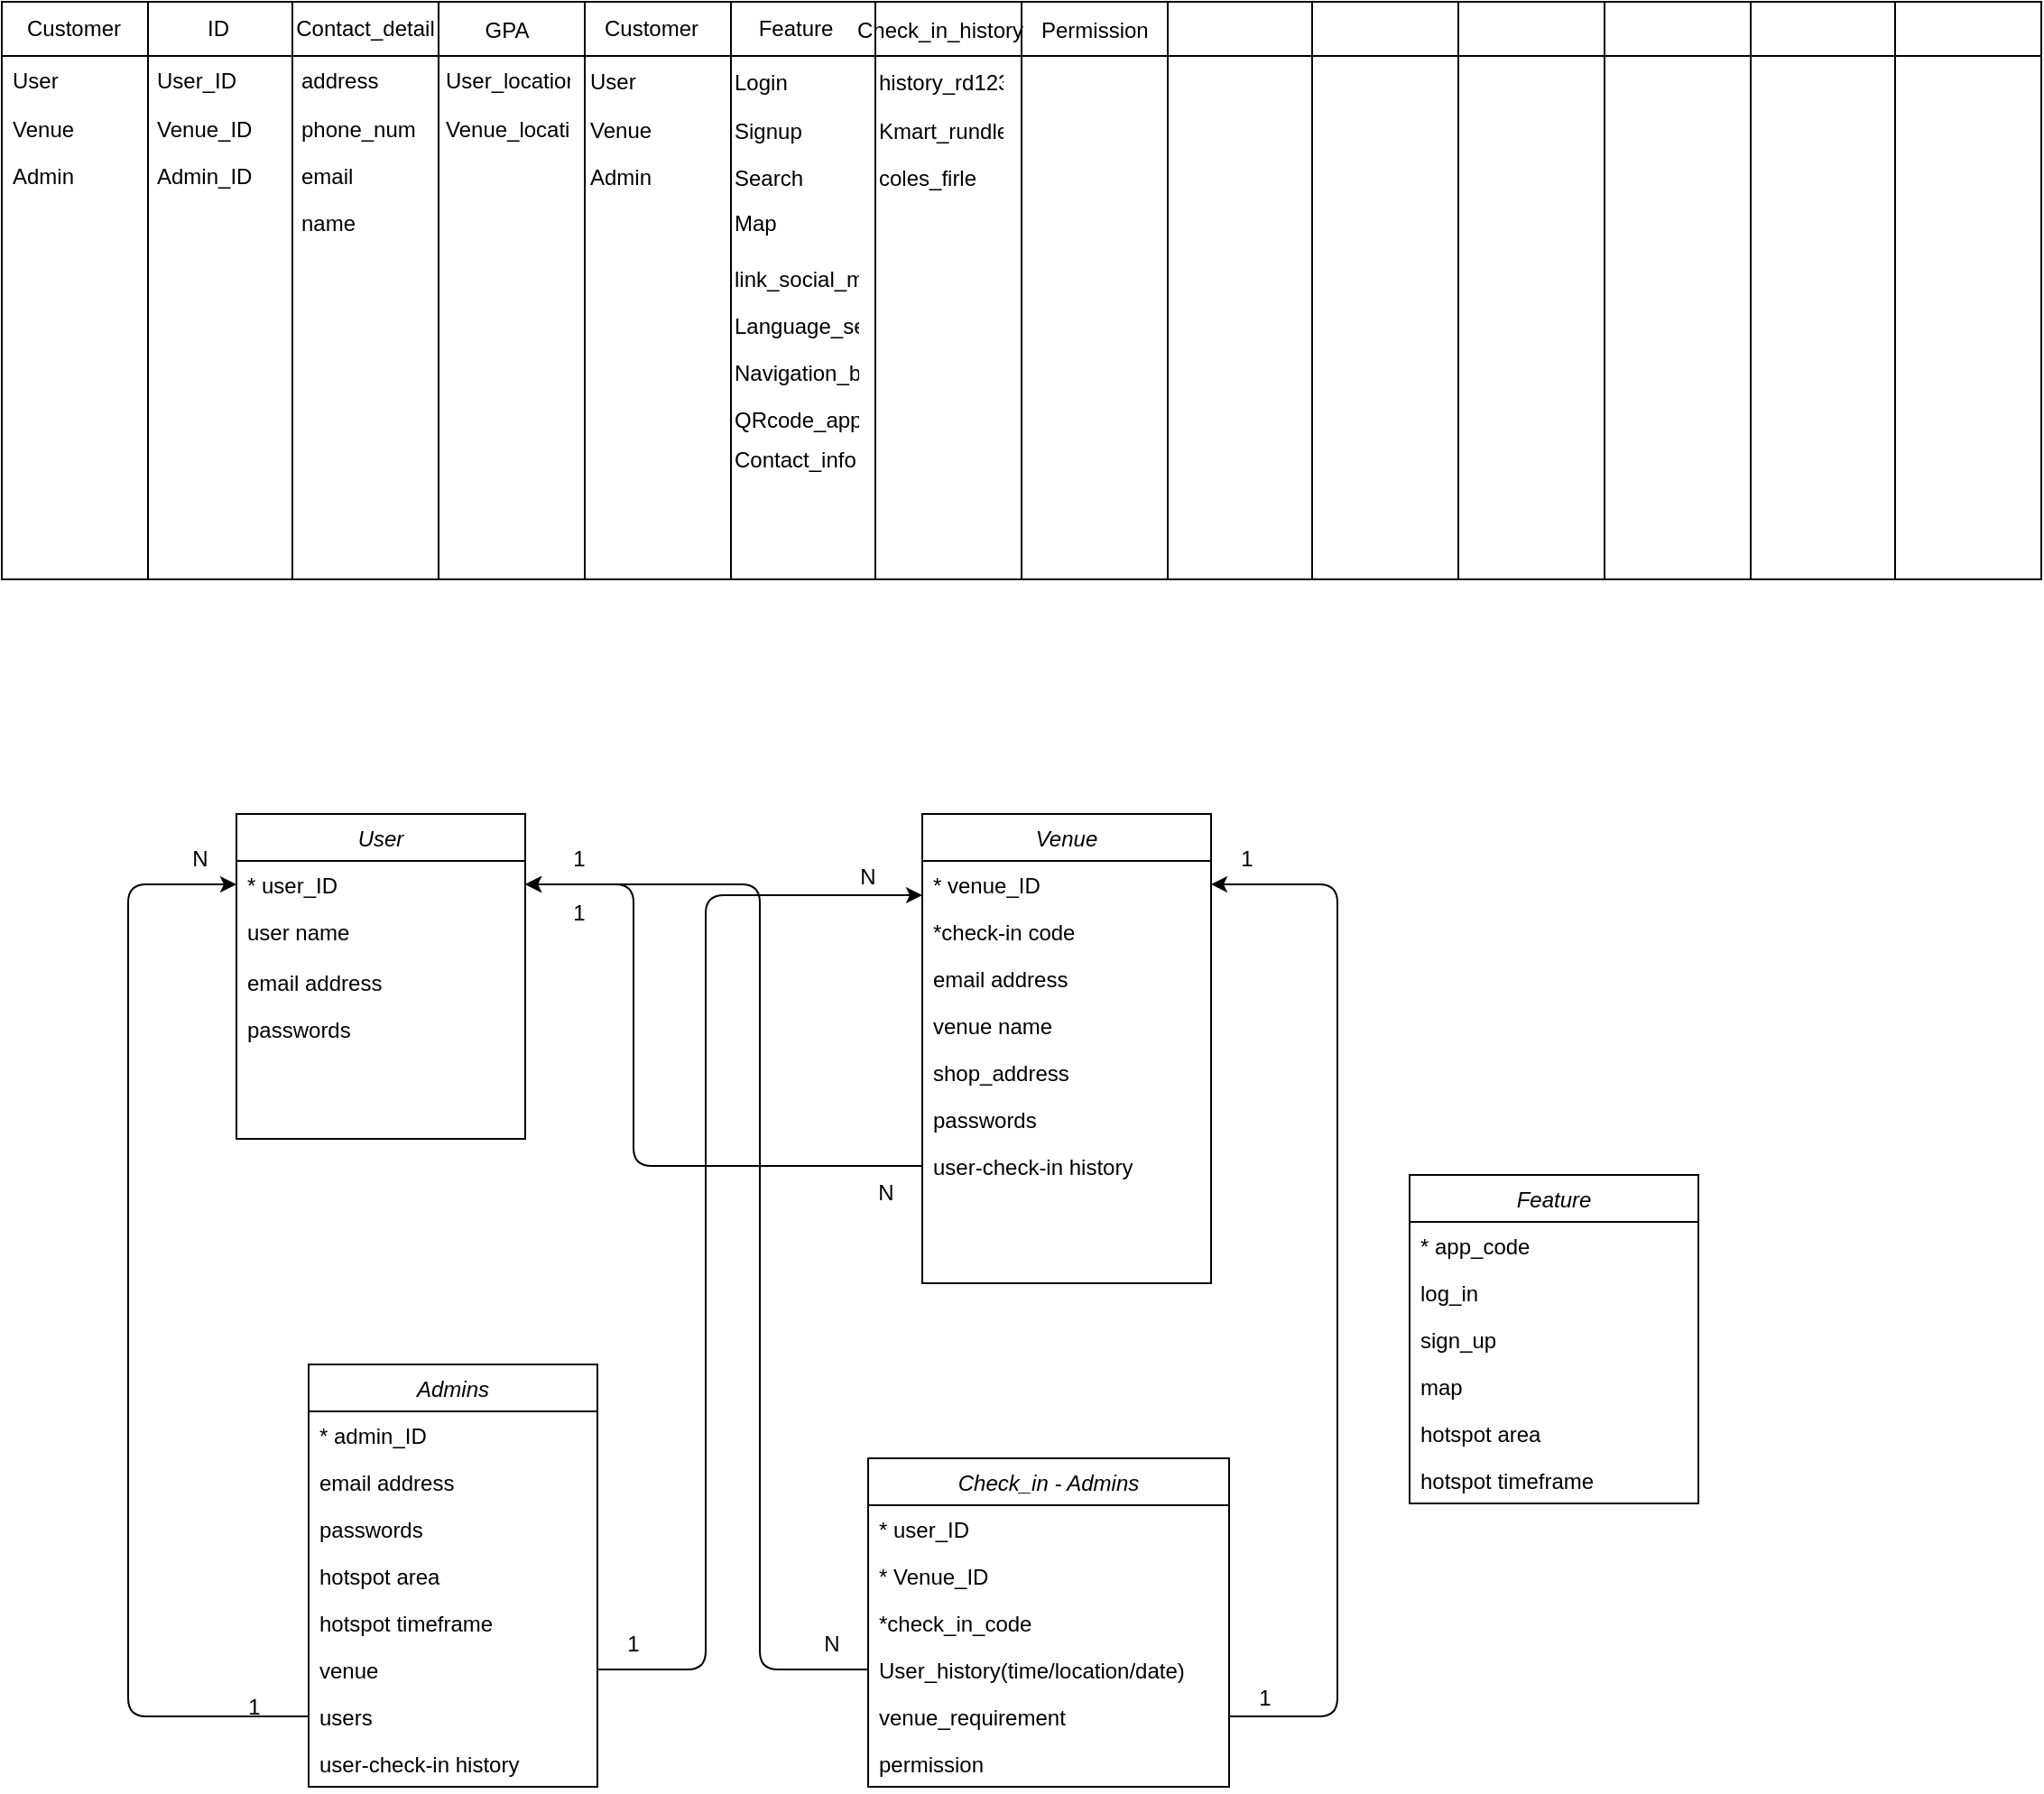 <mxfile version="14.6.0" type="github">
  <diagram id="C5RBs43oDa-KdzZeNtuy" name="Page-1">
    <mxGraphModel dx="1242" dy="1795" grid="1" gridSize="10" guides="1" tooltips="1" connect="1" arrows="1" fold="1" page="1" pageScale="1" pageWidth="827" pageHeight="1169" math="0" shadow="0">
      <root>
        <mxCell id="WIyWlLk6GJQsqaUBKTNV-0" />
        <mxCell id="WIyWlLk6GJQsqaUBKTNV-1" parent="WIyWlLk6GJQsqaUBKTNV-0" />
        <mxCell id="zkfFHV4jXpPFQw0GAbJ--0" value="User" style="swimlane;fontStyle=2;align=center;verticalAlign=top;childLayout=stackLayout;horizontal=1;startSize=26;horizontalStack=0;resizeParent=1;resizeLast=0;collapsible=1;marginBottom=0;rounded=0;shadow=0;strokeWidth=1;" parent="WIyWlLk6GJQsqaUBKTNV-1" vertex="1">
          <mxGeometry x="150" y="330" width="160" height="180" as="geometry">
            <mxRectangle x="230" y="140" width="160" height="26" as="alternateBounds" />
          </mxGeometry>
        </mxCell>
        <mxCell id="zkfFHV4jXpPFQw0GAbJ--1" value="* user_ID" style="text;align=left;verticalAlign=top;spacingLeft=4;spacingRight=4;overflow=hidden;rotatable=0;points=[[0,0.5],[1,0.5]];portConstraint=eastwest;" parent="zkfFHV4jXpPFQw0GAbJ--0" vertex="1">
          <mxGeometry y="26" width="160" height="26" as="geometry" />
        </mxCell>
        <mxCell id="zkfFHV4jXpPFQw0GAbJ--2" value="user name" style="text;align=left;verticalAlign=top;spacingLeft=4;spacingRight=4;overflow=hidden;rotatable=0;points=[[0,0.5],[1,0.5]];portConstraint=eastwest;rounded=0;shadow=0;html=0;" parent="zkfFHV4jXpPFQw0GAbJ--0" vertex="1">
          <mxGeometry y="52" width="160" height="28" as="geometry" />
        </mxCell>
        <mxCell id="zkfFHV4jXpPFQw0GAbJ--3" value="email address" style="text;align=left;verticalAlign=top;spacingLeft=4;spacingRight=4;overflow=hidden;rotatable=0;points=[[0,0.5],[1,0.5]];portConstraint=eastwest;rounded=0;shadow=0;html=0;" parent="zkfFHV4jXpPFQw0GAbJ--0" vertex="1">
          <mxGeometry y="80" width="160" height="26" as="geometry" />
        </mxCell>
        <mxCell id="_Yc2YSAm_R70ft2o-H0N-0" value="passwords" style="text;align=left;verticalAlign=top;spacingLeft=4;spacingRight=4;overflow=hidden;rotatable=0;points=[[0,0.5],[1,0.5]];portConstraint=eastwest;rounded=0;shadow=0;html=0;" parent="zkfFHV4jXpPFQw0GAbJ--0" vertex="1">
          <mxGeometry y="106" width="160" height="26" as="geometry" />
        </mxCell>
        <mxCell id="_Yc2YSAm_R70ft2o-H0N-7" value="Venue" style="swimlane;fontStyle=2;align=center;verticalAlign=top;childLayout=stackLayout;horizontal=1;startSize=26;horizontalStack=0;resizeParent=1;resizeLast=0;collapsible=1;marginBottom=0;rounded=0;shadow=0;strokeWidth=1;" parent="WIyWlLk6GJQsqaUBKTNV-1" vertex="1">
          <mxGeometry x="530" y="330" width="160" height="260" as="geometry">
            <mxRectangle x="230" y="140" width="160" height="26" as="alternateBounds" />
          </mxGeometry>
        </mxCell>
        <mxCell id="_Yc2YSAm_R70ft2o-H0N-8" value="* venue_ID" style="text;align=left;verticalAlign=top;spacingLeft=4;spacingRight=4;overflow=hidden;rotatable=0;points=[[0,0.5],[1,0.5]];portConstraint=eastwest;" parent="_Yc2YSAm_R70ft2o-H0N-7" vertex="1">
          <mxGeometry y="26" width="160" height="26" as="geometry" />
        </mxCell>
        <mxCell id="_Yc2YSAm_R70ft2o-H0N-12" value="*check-in code" style="text;align=left;verticalAlign=top;spacingLeft=4;spacingRight=4;overflow=hidden;rotatable=0;points=[[0,0.5],[1,0.5]];portConstraint=eastwest;rounded=0;shadow=0;html=0;" parent="_Yc2YSAm_R70ft2o-H0N-7" vertex="1">
          <mxGeometry y="52" width="160" height="26" as="geometry" />
        </mxCell>
        <mxCell id="_Yc2YSAm_R70ft2o-H0N-10" value="email address" style="text;align=left;verticalAlign=top;spacingLeft=4;spacingRight=4;overflow=hidden;rotatable=0;points=[[0,0.5],[1,0.5]];portConstraint=eastwest;rounded=0;shadow=0;html=0;" parent="_Yc2YSAm_R70ft2o-H0N-7" vertex="1">
          <mxGeometry y="78" width="160" height="26" as="geometry" />
        </mxCell>
        <mxCell id="_Yc2YSAm_R70ft2o-H0N-9" value="venue name" style="text;align=left;verticalAlign=top;spacingLeft=4;spacingRight=4;overflow=hidden;rotatable=0;points=[[0,0.5],[1,0.5]];portConstraint=eastwest;rounded=0;shadow=0;html=0;" parent="_Yc2YSAm_R70ft2o-H0N-7" vertex="1">
          <mxGeometry y="104" width="160" height="26" as="geometry" />
        </mxCell>
        <mxCell id="_Yc2YSAm_R70ft2o-H0N-15" value="shop_address" style="text;align=left;verticalAlign=top;spacingLeft=4;spacingRight=4;overflow=hidden;rotatable=0;points=[[0,0.5],[1,0.5]];portConstraint=eastwest;rounded=0;shadow=0;html=0;" parent="_Yc2YSAm_R70ft2o-H0N-7" vertex="1">
          <mxGeometry y="130" width="160" height="26" as="geometry" />
        </mxCell>
        <mxCell id="_Yc2YSAm_R70ft2o-H0N-11" value="passwords" style="text;align=left;verticalAlign=top;spacingLeft=4;spacingRight=4;overflow=hidden;rotatable=0;points=[[0,0.5],[1,0.5]];portConstraint=eastwest;rounded=0;shadow=0;html=0;" parent="_Yc2YSAm_R70ft2o-H0N-7" vertex="1">
          <mxGeometry y="156" width="160" height="26" as="geometry" />
        </mxCell>
        <mxCell id="_Yc2YSAm_R70ft2o-H0N-17" value="user-check-in history" style="text;align=left;verticalAlign=top;spacingLeft=4;spacingRight=4;overflow=hidden;rotatable=0;points=[[0,0.5],[1,0.5]];portConstraint=eastwest;rounded=0;shadow=0;html=0;" parent="_Yc2YSAm_R70ft2o-H0N-7" vertex="1">
          <mxGeometry y="182" width="160" height="26" as="geometry" />
        </mxCell>
        <mxCell id="_Yc2YSAm_R70ft2o-H0N-18" value="Feature" style="swimlane;fontStyle=2;align=center;verticalAlign=top;childLayout=stackLayout;horizontal=1;startSize=26;horizontalStack=0;resizeParent=1;resizeLast=0;collapsible=1;marginBottom=0;rounded=0;shadow=0;strokeWidth=1;" parent="WIyWlLk6GJQsqaUBKTNV-1" vertex="1">
          <mxGeometry x="800" y="530" width="160" height="182" as="geometry">
            <mxRectangle x="230" y="140" width="160" height="26" as="alternateBounds" />
          </mxGeometry>
        </mxCell>
        <mxCell id="_Yc2YSAm_R70ft2o-H0N-19" value="* app_code" style="text;align=left;verticalAlign=top;spacingLeft=4;spacingRight=4;overflow=hidden;rotatable=0;points=[[0,0.5],[1,0.5]];portConstraint=eastwest;" parent="_Yc2YSAm_R70ft2o-H0N-18" vertex="1">
          <mxGeometry y="26" width="160" height="26" as="geometry" />
        </mxCell>
        <mxCell id="_Yc2YSAm_R70ft2o-H0N-29" value="log_in" style="text;align=left;verticalAlign=top;spacingLeft=4;spacingRight=4;overflow=hidden;rotatable=0;points=[[0,0.5],[1,0.5]];portConstraint=eastwest;rounded=0;shadow=0;html=0;" parent="_Yc2YSAm_R70ft2o-H0N-18" vertex="1">
          <mxGeometry y="52" width="160" height="26" as="geometry" />
        </mxCell>
        <mxCell id="_Yc2YSAm_R70ft2o-H0N-22" value="sign_up" style="text;align=left;verticalAlign=top;spacingLeft=4;spacingRight=4;overflow=hidden;rotatable=0;points=[[0,0.5],[1,0.5]];portConstraint=eastwest;rounded=0;shadow=0;html=0;" parent="_Yc2YSAm_R70ft2o-H0N-18" vertex="1">
          <mxGeometry y="78" width="160" height="26" as="geometry" />
        </mxCell>
        <mxCell id="_Yc2YSAm_R70ft2o-H0N-24" value="map" style="text;align=left;verticalAlign=top;spacingLeft=4;spacingRight=4;overflow=hidden;rotatable=0;points=[[0,0.5],[1,0.5]];portConstraint=eastwest;rounded=0;shadow=0;html=0;" parent="_Yc2YSAm_R70ft2o-H0N-18" vertex="1">
          <mxGeometry y="104" width="160" height="26" as="geometry" />
        </mxCell>
        <mxCell id="Tn1eHENGpZ-2e6yi4WYP-84" value="hotspot area" style="text;align=left;verticalAlign=top;spacingLeft=4;spacingRight=4;overflow=hidden;rotatable=0;points=[[0,0.5],[1,0.5]];portConstraint=eastwest;rounded=0;shadow=0;html=0;" vertex="1" parent="_Yc2YSAm_R70ft2o-H0N-18">
          <mxGeometry y="130" width="160" height="26" as="geometry" />
        </mxCell>
        <mxCell id="Tn1eHENGpZ-2e6yi4WYP-85" value="hotspot timeframe" style="text;align=left;verticalAlign=top;spacingLeft=4;spacingRight=4;overflow=hidden;rotatable=0;points=[[0,0.5],[1,0.5]];portConstraint=eastwest;rounded=0;shadow=0;html=0;" vertex="1" parent="_Yc2YSAm_R70ft2o-H0N-18">
          <mxGeometry y="156" width="160" height="26" as="geometry" />
        </mxCell>
        <mxCell id="_Yc2YSAm_R70ft2o-H0N-30" value="Admins" style="swimlane;fontStyle=2;align=center;verticalAlign=top;childLayout=stackLayout;horizontal=1;startSize=26;horizontalStack=0;resizeParent=1;resizeLast=0;collapsible=1;marginBottom=0;rounded=0;shadow=0;strokeWidth=1;" parent="WIyWlLk6GJQsqaUBKTNV-1" vertex="1">
          <mxGeometry x="190" y="635" width="160" height="234" as="geometry">
            <mxRectangle x="230" y="140" width="160" height="26" as="alternateBounds" />
          </mxGeometry>
        </mxCell>
        <mxCell id="_Yc2YSAm_R70ft2o-H0N-31" value="* admin_ID" style="text;align=left;verticalAlign=top;spacingLeft=4;spacingRight=4;overflow=hidden;rotatable=0;points=[[0,0.5],[1,0.5]];portConstraint=eastwest;" parent="_Yc2YSAm_R70ft2o-H0N-30" vertex="1">
          <mxGeometry y="26" width="160" height="26" as="geometry" />
        </mxCell>
        <mxCell id="_Yc2YSAm_R70ft2o-H0N-32" value="email address" style="text;align=left;verticalAlign=top;spacingLeft=4;spacingRight=4;overflow=hidden;rotatable=0;points=[[0,0.5],[1,0.5]];portConstraint=eastwest;rounded=0;shadow=0;html=0;" parent="_Yc2YSAm_R70ft2o-H0N-30" vertex="1">
          <mxGeometry y="52" width="160" height="26" as="geometry" />
        </mxCell>
        <mxCell id="_Yc2YSAm_R70ft2o-H0N-33" value="passwords" style="text;align=left;verticalAlign=top;spacingLeft=4;spacingRight=4;overflow=hidden;rotatable=0;points=[[0,0.5],[1,0.5]];portConstraint=eastwest;rounded=0;shadow=0;html=0;" parent="_Yc2YSAm_R70ft2o-H0N-30" vertex="1">
          <mxGeometry y="78" width="160" height="26" as="geometry" />
        </mxCell>
        <mxCell id="_Yc2YSAm_R70ft2o-H0N-34" value="hotspot area" style="text;align=left;verticalAlign=top;spacingLeft=4;spacingRight=4;overflow=hidden;rotatable=0;points=[[0,0.5],[1,0.5]];portConstraint=eastwest;rounded=0;shadow=0;html=0;" parent="_Yc2YSAm_R70ft2o-H0N-30" vertex="1">
          <mxGeometry y="104" width="160" height="26" as="geometry" />
        </mxCell>
        <mxCell id="_Yc2YSAm_R70ft2o-H0N-35" value="hotspot timeframe" style="text;align=left;verticalAlign=top;spacingLeft=4;spacingRight=4;overflow=hidden;rotatable=0;points=[[0,0.5],[1,0.5]];portConstraint=eastwest;rounded=0;shadow=0;html=0;" parent="_Yc2YSAm_R70ft2o-H0N-30" vertex="1">
          <mxGeometry y="130" width="160" height="26" as="geometry" />
        </mxCell>
        <mxCell id="_Yc2YSAm_R70ft2o-H0N-36" value="venue" style="text;align=left;verticalAlign=top;spacingLeft=4;spacingRight=4;overflow=hidden;rotatable=0;points=[[0,0.5],[1,0.5]];portConstraint=eastwest;rounded=0;shadow=0;html=0;" parent="_Yc2YSAm_R70ft2o-H0N-30" vertex="1">
          <mxGeometry y="156" width="160" height="26" as="geometry" />
        </mxCell>
        <mxCell id="_Yc2YSAm_R70ft2o-H0N-37" value="users" style="text;align=left;verticalAlign=top;spacingLeft=4;spacingRight=4;overflow=hidden;rotatable=0;points=[[0,0.5],[1,0.5]];portConstraint=eastwest;rounded=0;shadow=0;html=0;" parent="_Yc2YSAm_R70ft2o-H0N-30" vertex="1">
          <mxGeometry y="182" width="160" height="26" as="geometry" />
        </mxCell>
        <mxCell id="_Yc2YSAm_R70ft2o-H0N-38" value="user-check-in history" style="text;align=left;verticalAlign=top;spacingLeft=4;spacingRight=4;overflow=hidden;rotatable=0;points=[[0,0.5],[1,0.5]];portConstraint=eastwest;rounded=0;shadow=0;html=0;" parent="_Yc2YSAm_R70ft2o-H0N-30" vertex="1">
          <mxGeometry y="208" width="160" height="26" as="geometry" />
        </mxCell>
        <mxCell id="_Yc2YSAm_R70ft2o-H0N-39" value="" style="endArrow=classic;html=1;exitX=1;exitY=0.5;exitDx=0;exitDy=0;" parent="WIyWlLk6GJQsqaUBKTNV-1" source="_Yc2YSAm_R70ft2o-H0N-36" edge="1">
          <mxGeometry width="50" height="50" relative="1" as="geometry">
            <mxPoint x="400" y="675" as="sourcePoint" />
            <mxPoint x="530" y="375" as="targetPoint" />
            <Array as="points">
              <mxPoint x="410" y="804" />
              <mxPoint x="410" y="375" />
            </Array>
          </mxGeometry>
        </mxCell>
        <mxCell id="_Yc2YSAm_R70ft2o-H0N-40" value="1" style="text;html=1;strokeColor=none;fillColor=none;align=center;verticalAlign=middle;whiteSpace=wrap;rounded=0;" parent="WIyWlLk6GJQsqaUBKTNV-1" vertex="1">
          <mxGeometry x="350" y="779.5" width="40" height="20" as="geometry" />
        </mxCell>
        <mxCell id="_Yc2YSAm_R70ft2o-H0N-41" value="N" style="text;html=1;strokeColor=none;fillColor=none;align=center;verticalAlign=middle;whiteSpace=wrap;rounded=0;" parent="WIyWlLk6GJQsqaUBKTNV-1" vertex="1">
          <mxGeometry x="480" y="355" width="40" height="20" as="geometry" />
        </mxCell>
        <mxCell id="_Yc2YSAm_R70ft2o-H0N-45" value="" style="endArrow=classic;html=1;entryX=0;entryY=0.5;entryDx=0;entryDy=0;exitX=0;exitY=0.5;exitDx=0;exitDy=0;" parent="WIyWlLk6GJQsqaUBKTNV-1" source="_Yc2YSAm_R70ft2o-H0N-37" target="zkfFHV4jXpPFQw0GAbJ--1" edge="1">
          <mxGeometry width="50" height="50" relative="1" as="geometry">
            <mxPoint x="400" y="675" as="sourcePoint" />
            <mxPoint x="450" y="625" as="targetPoint" />
            <Array as="points">
              <mxPoint x="90" y="830" />
              <mxPoint x="90" y="369" />
            </Array>
          </mxGeometry>
        </mxCell>
        <mxCell id="_Yc2YSAm_R70ft2o-H0N-46" value="1" style="text;html=1;strokeColor=none;fillColor=none;align=center;verticalAlign=middle;whiteSpace=wrap;rounded=0;" parent="WIyWlLk6GJQsqaUBKTNV-1" vertex="1">
          <mxGeometry x="140" y="815" width="40" height="20" as="geometry" />
        </mxCell>
        <mxCell id="_Yc2YSAm_R70ft2o-H0N-48" value="N" style="text;html=1;strokeColor=none;fillColor=none;align=center;verticalAlign=middle;whiteSpace=wrap;rounded=0;" parent="WIyWlLk6GJQsqaUBKTNV-1" vertex="1">
          <mxGeometry x="110" y="345" width="40" height="20" as="geometry" />
        </mxCell>
        <mxCell id="_Yc2YSAm_R70ft2o-H0N-50" value="" style="endArrow=classic;html=1;exitX=0;exitY=0.5;exitDx=0;exitDy=0;entryX=1;entryY=0.5;entryDx=0;entryDy=0;" parent="WIyWlLk6GJQsqaUBKTNV-1" source="_Yc2YSAm_R70ft2o-H0N-17" target="zkfFHV4jXpPFQw0GAbJ--1" edge="1">
          <mxGeometry width="50" height="50" relative="1" as="geometry">
            <mxPoint x="400" y="675" as="sourcePoint" />
            <mxPoint x="450" y="625" as="targetPoint" />
            <Array as="points">
              <mxPoint x="370" y="525" />
              <mxPoint x="370" y="369" />
            </Array>
          </mxGeometry>
        </mxCell>
        <mxCell id="_Yc2YSAm_R70ft2o-H0N-51" value="1" style="text;html=1;strokeColor=none;fillColor=none;align=center;verticalAlign=middle;whiteSpace=wrap;rounded=0;" parent="WIyWlLk6GJQsqaUBKTNV-1" vertex="1">
          <mxGeometry x="320" y="345" width="40" height="20" as="geometry" />
        </mxCell>
        <mxCell id="_Yc2YSAm_R70ft2o-H0N-53" value="N" style="text;html=1;strokeColor=none;fillColor=none;align=center;verticalAlign=middle;whiteSpace=wrap;rounded=0;" parent="WIyWlLk6GJQsqaUBKTNV-1" vertex="1">
          <mxGeometry x="490" y="530" width="40" height="20" as="geometry" />
        </mxCell>
        <mxCell id="Tn1eHENGpZ-2e6yi4WYP-1" value="" style="shape=table;html=1;whiteSpace=wrap;startSize=0;container=1;collapsible=0;childLayout=tableLayout;" vertex="1" parent="WIyWlLk6GJQsqaUBKTNV-1">
          <mxGeometry x="20" y="-120" width="1130" height="320" as="geometry" />
        </mxCell>
        <mxCell id="Tn1eHENGpZ-2e6yi4WYP-2" value="" style="shape=partialRectangle;html=1;whiteSpace=wrap;collapsible=0;dropTarget=0;pointerEvents=0;fillColor=none;top=0;left=0;bottom=0;right=0;points=[[0,0.5],[1,0.5]];portConstraint=eastwest;" vertex="1" parent="Tn1eHENGpZ-2e6yi4WYP-1">
          <mxGeometry width="1130" height="30" as="geometry" />
        </mxCell>
        <mxCell id="Tn1eHENGpZ-2e6yi4WYP-3" value="" style="shape=partialRectangle;html=1;whiteSpace=wrap;connectable=0;overflow=hidden;fillColor=none;top=0;left=0;bottom=0;right=0;" vertex="1" parent="Tn1eHENGpZ-2e6yi4WYP-2">
          <mxGeometry width="81" height="30" as="geometry" />
        </mxCell>
        <mxCell id="Tn1eHENGpZ-2e6yi4WYP-4" value="" style="shape=partialRectangle;html=1;whiteSpace=wrap;connectable=0;overflow=hidden;fillColor=none;top=0;left=0;bottom=0;right=0;" vertex="1" parent="Tn1eHENGpZ-2e6yi4WYP-2">
          <mxGeometry x="81" width="80" height="30" as="geometry" />
        </mxCell>
        <mxCell id="Tn1eHENGpZ-2e6yi4WYP-5" value="Contact_detail" style="shape=partialRectangle;html=1;whiteSpace=wrap;connectable=0;overflow=hidden;fillColor=none;top=0;left=0;bottom=0;right=0;" vertex="1" parent="Tn1eHENGpZ-2e6yi4WYP-2">
          <mxGeometry x="161" width="81" height="30" as="geometry" />
        </mxCell>
        <mxCell id="Tn1eHENGpZ-2e6yi4WYP-6" value="" style="shape=partialRectangle;html=1;whiteSpace=wrap;connectable=0;overflow=hidden;fillColor=none;top=0;left=0;bottom=0;right=0;" vertex="1" parent="Tn1eHENGpZ-2e6yi4WYP-2">
          <mxGeometry x="242" width="81" height="30" as="geometry" />
        </mxCell>
        <mxCell id="Tn1eHENGpZ-2e6yi4WYP-7" value="" style="shape=partialRectangle;html=1;whiteSpace=wrap;connectable=0;overflow=hidden;fillColor=none;top=0;left=0;bottom=0;right=0;" vertex="1" parent="Tn1eHENGpZ-2e6yi4WYP-2">
          <mxGeometry x="323" width="81" height="30" as="geometry" />
        </mxCell>
        <mxCell id="Tn1eHENGpZ-2e6yi4WYP-8" value="" style="shape=partialRectangle;html=1;whiteSpace=wrap;connectable=0;overflow=hidden;fillColor=none;top=0;left=0;bottom=0;right=0;" vertex="1" parent="Tn1eHENGpZ-2e6yi4WYP-2">
          <mxGeometry x="404" width="80" height="30" as="geometry" />
        </mxCell>
        <mxCell id="Tn1eHENGpZ-2e6yi4WYP-9" value="" style="shape=partialRectangle;html=1;whiteSpace=wrap;connectable=0;overflow=hidden;fillColor=none;top=0;left=0;bottom=0;right=0;" vertex="1" parent="Tn1eHENGpZ-2e6yi4WYP-2">
          <mxGeometry x="484" width="81" height="30" as="geometry" />
        </mxCell>
        <mxCell id="Tn1eHENGpZ-2e6yi4WYP-10" value="" style="shape=partialRectangle;html=1;whiteSpace=wrap;connectable=0;overflow=hidden;fillColor=none;top=0;left=0;bottom=0;right=0;" vertex="1" parent="Tn1eHENGpZ-2e6yi4WYP-2">
          <mxGeometry x="565" width="81" height="30" as="geometry" />
        </mxCell>
        <mxCell id="Tn1eHENGpZ-2e6yi4WYP-11" value="" style="shape=partialRectangle;html=1;whiteSpace=wrap;connectable=0;overflow=hidden;fillColor=none;top=0;left=0;bottom=0;right=0;" vertex="1" parent="Tn1eHENGpZ-2e6yi4WYP-2">
          <mxGeometry x="646" width="80" height="30" as="geometry" />
        </mxCell>
        <mxCell id="Tn1eHENGpZ-2e6yi4WYP-12" value="" style="shape=partialRectangle;html=1;whiteSpace=wrap;connectable=0;overflow=hidden;fillColor=none;top=0;left=0;bottom=0;right=0;" vertex="1" parent="Tn1eHENGpZ-2e6yi4WYP-2">
          <mxGeometry x="726" width="81" height="30" as="geometry" />
        </mxCell>
        <mxCell id="Tn1eHENGpZ-2e6yi4WYP-13" value="" style="shape=partialRectangle;html=1;whiteSpace=wrap;connectable=0;overflow=hidden;fillColor=none;top=0;left=0;bottom=0;right=0;" vertex="1" parent="Tn1eHENGpZ-2e6yi4WYP-2">
          <mxGeometry x="807" width="81" height="30" as="geometry" />
        </mxCell>
        <mxCell id="Tn1eHENGpZ-2e6yi4WYP-14" value="" style="shape=partialRectangle;html=1;whiteSpace=wrap;connectable=0;overflow=hidden;fillColor=none;top=0;left=0;bottom=0;right=0;" vertex="1" parent="Tn1eHENGpZ-2e6yi4WYP-2">
          <mxGeometry x="888" width="81" height="30" as="geometry" />
        </mxCell>
        <mxCell id="Tn1eHENGpZ-2e6yi4WYP-15" value="" style="shape=partialRectangle;html=1;whiteSpace=wrap;connectable=0;overflow=hidden;fillColor=none;top=0;left=0;bottom=0;right=0;" vertex="1" parent="Tn1eHENGpZ-2e6yi4WYP-2">
          <mxGeometry x="969" width="80" height="30" as="geometry" />
        </mxCell>
        <mxCell id="Tn1eHENGpZ-2e6yi4WYP-16" value="" style="shape=partialRectangle;html=1;whiteSpace=wrap;connectable=0;overflow=hidden;fillColor=none;top=0;left=0;bottom=0;right=0;" vertex="1" parent="Tn1eHENGpZ-2e6yi4WYP-2">
          <mxGeometry x="1049" width="81" height="30" as="geometry" />
        </mxCell>
        <mxCell id="Tn1eHENGpZ-2e6yi4WYP-17" value="" style="shape=partialRectangle;html=1;whiteSpace=wrap;collapsible=0;dropTarget=0;pointerEvents=0;fillColor=none;top=0;left=0;bottom=0;right=0;points=[[0,0.5],[1,0.5]];portConstraint=eastwest;" vertex="1" parent="Tn1eHENGpZ-2e6yi4WYP-1">
          <mxGeometry y="30" width="1130" height="290" as="geometry" />
        </mxCell>
        <mxCell id="Tn1eHENGpZ-2e6yi4WYP-18" value="" style="shape=partialRectangle;html=1;whiteSpace=wrap;connectable=0;overflow=hidden;fillColor=none;top=0;left=0;bottom=0;right=0;" vertex="1" parent="Tn1eHENGpZ-2e6yi4WYP-17">
          <mxGeometry width="81" height="290" as="geometry" />
        </mxCell>
        <mxCell id="Tn1eHENGpZ-2e6yi4WYP-19" value="" style="shape=partialRectangle;html=1;whiteSpace=wrap;connectable=0;overflow=hidden;fillColor=none;top=0;left=0;bottom=0;right=0;" vertex="1" parent="Tn1eHENGpZ-2e6yi4WYP-17">
          <mxGeometry x="81" width="80" height="290" as="geometry" />
        </mxCell>
        <mxCell id="Tn1eHENGpZ-2e6yi4WYP-20" value="" style="shape=partialRectangle;html=1;whiteSpace=wrap;connectable=0;overflow=hidden;fillColor=none;top=0;left=0;bottom=0;right=0;" vertex="1" parent="Tn1eHENGpZ-2e6yi4WYP-17">
          <mxGeometry x="161" width="81" height="290" as="geometry" />
        </mxCell>
        <mxCell id="Tn1eHENGpZ-2e6yi4WYP-21" value="" style="shape=partialRectangle;html=1;whiteSpace=wrap;connectable=0;overflow=hidden;fillColor=none;top=0;left=0;bottom=0;right=0;" vertex="1" parent="Tn1eHENGpZ-2e6yi4WYP-17">
          <mxGeometry x="242" width="81" height="290" as="geometry" />
        </mxCell>
        <mxCell id="Tn1eHENGpZ-2e6yi4WYP-22" value="" style="shape=partialRectangle;html=1;whiteSpace=wrap;connectable=0;overflow=hidden;fillColor=none;top=0;left=0;bottom=0;right=0;" vertex="1" parent="Tn1eHENGpZ-2e6yi4WYP-17">
          <mxGeometry x="323" width="81" height="290" as="geometry" />
        </mxCell>
        <mxCell id="Tn1eHENGpZ-2e6yi4WYP-23" value="" style="shape=partialRectangle;html=1;whiteSpace=wrap;connectable=0;overflow=hidden;fillColor=none;top=0;left=0;bottom=0;right=0;" vertex="1" parent="Tn1eHENGpZ-2e6yi4WYP-17">
          <mxGeometry x="404" width="80" height="290" as="geometry" />
        </mxCell>
        <mxCell id="Tn1eHENGpZ-2e6yi4WYP-24" value="" style="shape=partialRectangle;html=1;whiteSpace=wrap;connectable=0;overflow=hidden;fillColor=none;top=0;left=0;bottom=0;right=0;" vertex="1" parent="Tn1eHENGpZ-2e6yi4WYP-17">
          <mxGeometry x="484" width="81" height="290" as="geometry" />
        </mxCell>
        <mxCell id="Tn1eHENGpZ-2e6yi4WYP-25" value="" style="shape=partialRectangle;html=1;whiteSpace=wrap;connectable=0;overflow=hidden;fillColor=none;top=0;left=0;bottom=0;right=0;" vertex="1" parent="Tn1eHENGpZ-2e6yi4WYP-17">
          <mxGeometry x="565" width="81" height="290" as="geometry" />
        </mxCell>
        <mxCell id="Tn1eHENGpZ-2e6yi4WYP-26" value="" style="shape=partialRectangle;html=1;whiteSpace=wrap;connectable=0;overflow=hidden;fillColor=none;top=0;left=0;bottom=0;right=0;" vertex="1" parent="Tn1eHENGpZ-2e6yi4WYP-17">
          <mxGeometry x="646" width="80" height="290" as="geometry" />
        </mxCell>
        <mxCell id="Tn1eHENGpZ-2e6yi4WYP-27" value="" style="shape=partialRectangle;html=1;whiteSpace=wrap;connectable=0;overflow=hidden;fillColor=none;top=0;left=0;bottom=0;right=0;" vertex="1" parent="Tn1eHENGpZ-2e6yi4WYP-17">
          <mxGeometry x="726" width="81" height="290" as="geometry" />
        </mxCell>
        <mxCell id="Tn1eHENGpZ-2e6yi4WYP-28" value="" style="shape=partialRectangle;html=1;whiteSpace=wrap;connectable=0;overflow=hidden;fillColor=none;top=0;left=0;bottom=0;right=0;" vertex="1" parent="Tn1eHENGpZ-2e6yi4WYP-17">
          <mxGeometry x="807" width="81" height="290" as="geometry" />
        </mxCell>
        <mxCell id="Tn1eHENGpZ-2e6yi4WYP-29" value="" style="shape=partialRectangle;html=1;whiteSpace=wrap;connectable=0;overflow=hidden;fillColor=none;top=0;left=0;bottom=0;right=0;" vertex="1" parent="Tn1eHENGpZ-2e6yi4WYP-17">
          <mxGeometry x="888" width="81" height="290" as="geometry" />
        </mxCell>
        <mxCell id="Tn1eHENGpZ-2e6yi4WYP-30" value="" style="shape=partialRectangle;html=1;whiteSpace=wrap;connectable=0;overflow=hidden;fillColor=none;top=0;left=0;bottom=0;right=0;" vertex="1" parent="Tn1eHENGpZ-2e6yi4WYP-17">
          <mxGeometry x="969" width="80" height="290" as="geometry" />
        </mxCell>
        <mxCell id="Tn1eHENGpZ-2e6yi4WYP-31" value="" style="shape=partialRectangle;html=1;whiteSpace=wrap;connectable=0;overflow=hidden;fillColor=none;top=0;left=0;bottom=0;right=0;" vertex="1" parent="Tn1eHENGpZ-2e6yi4WYP-17">
          <mxGeometry x="1049" width="81" height="290" as="geometry" />
        </mxCell>
        <mxCell id="Tn1eHENGpZ-2e6yi4WYP-32" value="Customer" style="text;html=1;strokeColor=none;fillColor=none;align=center;verticalAlign=middle;whiteSpace=wrap;rounded=0;" vertex="1" parent="WIyWlLk6GJQsqaUBKTNV-1">
          <mxGeometry x="20" y="-120" width="80" height="30" as="geometry" />
        </mxCell>
        <mxCell id="Tn1eHENGpZ-2e6yi4WYP-33" value="User" style="text;align=left;verticalAlign=top;spacingLeft=4;spacingRight=4;overflow=hidden;rotatable=0;points=[[0,0.5],[1,0.5]];portConstraint=eastwest;" vertex="1" parent="WIyWlLk6GJQsqaUBKTNV-1">
          <mxGeometry x="20" y="-90" width="80" height="26" as="geometry" />
        </mxCell>
        <mxCell id="Tn1eHENGpZ-2e6yi4WYP-34" value="Venue" style="text;align=left;verticalAlign=top;spacingLeft=4;spacingRight=4;overflow=hidden;rotatable=0;points=[[0,0.5],[1,0.5]];portConstraint=eastwest;" vertex="1" parent="WIyWlLk6GJQsqaUBKTNV-1">
          <mxGeometry x="20" y="-63" width="80" height="26" as="geometry" />
        </mxCell>
        <mxCell id="Tn1eHENGpZ-2e6yi4WYP-35" value="Admin" style="text;align=left;verticalAlign=top;spacingLeft=4;spacingRight=4;overflow=hidden;rotatable=0;points=[[0,0.5],[1,0.5]];portConstraint=eastwest;" vertex="1" parent="WIyWlLk6GJQsqaUBKTNV-1">
          <mxGeometry x="20" y="-37" width="80" height="26" as="geometry" />
        </mxCell>
        <mxCell id="Tn1eHENGpZ-2e6yi4WYP-38" value="ID" style="text;html=1;strokeColor=none;fillColor=none;align=center;verticalAlign=middle;whiteSpace=wrap;rounded=0;" vertex="1" parent="WIyWlLk6GJQsqaUBKTNV-1">
          <mxGeometry x="100" y="-120" width="80" height="30" as="geometry" />
        </mxCell>
        <mxCell id="Tn1eHENGpZ-2e6yi4WYP-46" value="User_ID" style="text;align=left;verticalAlign=top;spacingLeft=4;spacingRight=4;overflow=hidden;rotatable=0;points=[[0,0.5],[1,0.5]];portConstraint=eastwest;" vertex="1" parent="WIyWlLk6GJQsqaUBKTNV-1">
          <mxGeometry x="100" y="-90" width="80" height="26" as="geometry" />
        </mxCell>
        <mxCell id="Tn1eHENGpZ-2e6yi4WYP-47" value="Venue_ID" style="text;align=left;verticalAlign=top;spacingLeft=4;spacingRight=4;overflow=hidden;rotatable=0;points=[[0,0.5],[1,0.5]];portConstraint=eastwest;" vertex="1" parent="WIyWlLk6GJQsqaUBKTNV-1">
          <mxGeometry x="100" y="-63" width="80" height="26" as="geometry" />
        </mxCell>
        <mxCell id="Tn1eHENGpZ-2e6yi4WYP-48" value="Admin_ID" style="text;align=left;verticalAlign=top;spacingLeft=4;spacingRight=4;overflow=hidden;rotatable=0;points=[[0,0.5],[1,0.5]];portConstraint=eastwest;" vertex="1" parent="WIyWlLk6GJQsqaUBKTNV-1">
          <mxGeometry x="100" y="-37" width="80" height="26" as="geometry" />
        </mxCell>
        <mxCell id="Tn1eHENGpZ-2e6yi4WYP-49" value="address" style="text;align=left;verticalAlign=top;spacingLeft=4;spacingRight=4;overflow=hidden;rotatable=0;points=[[0,0.5],[1,0.5]];portConstraint=eastwest;" vertex="1" parent="WIyWlLk6GJQsqaUBKTNV-1">
          <mxGeometry x="180" y="-90" width="80" height="26" as="geometry" />
        </mxCell>
        <mxCell id="Tn1eHENGpZ-2e6yi4WYP-50" value="phone_num" style="text;align=left;verticalAlign=top;spacingLeft=4;spacingRight=4;overflow=hidden;rotatable=0;points=[[0,0.5],[1,0.5]];portConstraint=eastwest;" vertex="1" parent="WIyWlLk6GJQsqaUBKTNV-1">
          <mxGeometry x="180" y="-63" width="80" height="26" as="geometry" />
        </mxCell>
        <mxCell id="Tn1eHENGpZ-2e6yi4WYP-51" value="email" style="text;align=left;verticalAlign=top;spacingLeft=4;spacingRight=4;overflow=hidden;rotatable=0;points=[[0,0.5],[1,0.5]];portConstraint=eastwest;" vertex="1" parent="WIyWlLk6GJQsqaUBKTNV-1">
          <mxGeometry x="180" y="-37" width="80" height="26" as="geometry" />
        </mxCell>
        <mxCell id="Tn1eHENGpZ-2e6yi4WYP-52" value="User_location" style="text;align=left;verticalAlign=top;spacingLeft=4;spacingRight=4;overflow=hidden;rotatable=0;points=[[0,0.5],[1,0.5]];portConstraint=eastwest;" vertex="1" parent="WIyWlLk6GJQsqaUBKTNV-1">
          <mxGeometry x="260" y="-90" width="80" height="26" as="geometry" />
        </mxCell>
        <mxCell id="Tn1eHENGpZ-2e6yi4WYP-53" value="Venue_location" style="text;align=left;verticalAlign=top;spacingLeft=4;spacingRight=4;overflow=hidden;rotatable=0;points=[[0,0.5],[1,0.5]];portConstraint=eastwest;" vertex="1" parent="WIyWlLk6GJQsqaUBKTNV-1">
          <mxGeometry x="260" y="-63" width="80" height="26" as="geometry" />
        </mxCell>
        <mxCell id="Tn1eHENGpZ-2e6yi4WYP-55" value="User" style="text;align=left;verticalAlign=top;spacingLeft=4;spacingRight=4;overflow=hidden;rotatable=0;points=[[0,0.5],[1,0.5]];portConstraint=eastwest;" vertex="1" parent="WIyWlLk6GJQsqaUBKTNV-1">
          <mxGeometry x="340" y="-89.5" width="80" height="26" as="geometry" />
        </mxCell>
        <mxCell id="Tn1eHENGpZ-2e6yi4WYP-56" value="Venue" style="text;align=left;verticalAlign=top;spacingLeft=4;spacingRight=4;overflow=hidden;rotatable=0;points=[[0,0.5],[1,0.5]];portConstraint=eastwest;" vertex="1" parent="WIyWlLk6GJQsqaUBKTNV-1">
          <mxGeometry x="340" y="-62.5" width="80" height="26" as="geometry" />
        </mxCell>
        <mxCell id="Tn1eHENGpZ-2e6yi4WYP-57" value="Admin" style="text;align=left;verticalAlign=top;spacingLeft=4;spacingRight=4;overflow=hidden;rotatable=0;points=[[0,0.5],[1,0.5]];portConstraint=eastwest;" vertex="1" parent="WIyWlLk6GJQsqaUBKTNV-1">
          <mxGeometry x="340" y="-36.5" width="80" height="26" as="geometry" />
        </mxCell>
        <mxCell id="Tn1eHENGpZ-2e6yi4WYP-58" value="GPA" style="text;html=1;strokeColor=none;fillColor=none;align=center;verticalAlign=middle;whiteSpace=wrap;rounded=0;" vertex="1" parent="WIyWlLk6GJQsqaUBKTNV-1">
          <mxGeometry x="260" y="-119.5" width="80" height="30" as="geometry" />
        </mxCell>
        <mxCell id="Tn1eHENGpZ-2e6yi4WYP-59" value="Customer" style="text;html=1;strokeColor=none;fillColor=none;align=center;verticalAlign=middle;whiteSpace=wrap;rounded=0;" vertex="1" parent="WIyWlLk6GJQsqaUBKTNV-1">
          <mxGeometry x="340" y="-120" width="80" height="30" as="geometry" />
        </mxCell>
        <mxCell id="Tn1eHENGpZ-2e6yi4WYP-60" value="name" style="text;align=left;verticalAlign=top;spacingLeft=4;spacingRight=4;overflow=hidden;rotatable=0;points=[[0,0.5],[1,0.5]];portConstraint=eastwest;" vertex="1" parent="WIyWlLk6GJQsqaUBKTNV-1">
          <mxGeometry x="180" y="-11" width="80" height="26" as="geometry" />
        </mxCell>
        <mxCell id="Tn1eHENGpZ-2e6yi4WYP-61" value="Check_in_history" style="text;html=1;strokeColor=none;fillColor=none;align=center;verticalAlign=middle;whiteSpace=wrap;rounded=0;" vertex="1" parent="WIyWlLk6GJQsqaUBKTNV-1">
          <mxGeometry x="500" y="-119" width="80" height="30" as="geometry" />
        </mxCell>
        <mxCell id="Tn1eHENGpZ-2e6yi4WYP-62" value="Login" style="text;align=left;verticalAlign=top;spacingLeft=4;spacingRight=4;overflow=hidden;rotatable=0;points=[[0,0.5],[1,0.5]];portConstraint=eastwest;" vertex="1" parent="WIyWlLk6GJQsqaUBKTNV-1">
          <mxGeometry x="420" y="-89" width="80" height="26" as="geometry" />
        </mxCell>
        <mxCell id="Tn1eHENGpZ-2e6yi4WYP-63" value="Signup" style="text;align=left;verticalAlign=top;spacingLeft=4;spacingRight=4;overflow=hidden;rotatable=0;points=[[0,0.5],[1,0.5]];portConstraint=eastwest;" vertex="1" parent="WIyWlLk6GJQsqaUBKTNV-1">
          <mxGeometry x="420" y="-62" width="80" height="26" as="geometry" />
        </mxCell>
        <mxCell id="Tn1eHENGpZ-2e6yi4WYP-64" value="Search" style="text;align=left;verticalAlign=top;spacingLeft=4;spacingRight=4;overflow=hidden;rotatable=0;points=[[0,0.5],[1,0.5]];portConstraint=eastwest;" vertex="1" parent="WIyWlLk6GJQsqaUBKTNV-1">
          <mxGeometry x="420" y="-36" width="80" height="26" as="geometry" />
        </mxCell>
        <mxCell id="Tn1eHENGpZ-2e6yi4WYP-65" value="Map" style="text;align=left;verticalAlign=top;spacingLeft=4;spacingRight=4;overflow=hidden;rotatable=0;points=[[0,0.5],[1,0.5]];portConstraint=eastwest;" vertex="1" parent="WIyWlLk6GJQsqaUBKTNV-1">
          <mxGeometry x="420" y="-11" width="80" height="26" as="geometry" />
        </mxCell>
        <mxCell id="Tn1eHENGpZ-2e6yi4WYP-66" value="link_social_media" style="text;align=left;verticalAlign=top;spacingLeft=4;spacingRight=4;overflow=hidden;rotatable=0;points=[[0,0.5],[1,0.5]];portConstraint=eastwest;" vertex="1" parent="WIyWlLk6GJQsqaUBKTNV-1">
          <mxGeometry x="420" y="20" width="80" height="26" as="geometry" />
        </mxCell>
        <mxCell id="Tn1eHENGpZ-2e6yi4WYP-67" value="Language_selection" style="text;align=left;verticalAlign=top;spacingLeft=4;spacingRight=4;overflow=hidden;rotatable=0;points=[[0,0.5],[1,0.5]];portConstraint=eastwest;" vertex="1" parent="WIyWlLk6GJQsqaUBKTNV-1">
          <mxGeometry x="420" y="46" width="80" height="26" as="geometry" />
        </mxCell>
        <mxCell id="Tn1eHENGpZ-2e6yi4WYP-68" value="Navigation_bar" style="text;align=left;verticalAlign=top;spacingLeft=4;spacingRight=4;overflow=hidden;rotatable=0;points=[[0,0.5],[1,0.5]];portConstraint=eastwest;" vertex="1" parent="WIyWlLk6GJQsqaUBKTNV-1">
          <mxGeometry x="420" y="72" width="80" height="26" as="geometry" />
        </mxCell>
        <mxCell id="Tn1eHENGpZ-2e6yi4WYP-69" value="QRcode_app" style="text;align=left;verticalAlign=top;spacingLeft=4;spacingRight=4;overflow=hidden;rotatable=0;points=[[0,0.5],[1,0.5]];portConstraint=eastwest;" vertex="1" parent="WIyWlLk6GJQsqaUBKTNV-1">
          <mxGeometry x="420" y="98" width="80" height="26" as="geometry" />
        </mxCell>
        <mxCell id="Tn1eHENGpZ-2e6yi4WYP-70" value="Contact_info" style="text;align=left;verticalAlign=top;spacingLeft=4;spacingRight=4;overflow=hidden;rotatable=0;points=[[0,0.5],[1,0.5]];portConstraint=eastwest;" vertex="1" parent="WIyWlLk6GJQsqaUBKTNV-1">
          <mxGeometry x="420" y="120" width="80" height="26" as="geometry" />
        </mxCell>
        <mxCell id="Tn1eHENGpZ-2e6yi4WYP-71" value="Feature" style="text;html=1;strokeColor=none;fillColor=none;align=center;verticalAlign=middle;whiteSpace=wrap;rounded=0;" vertex="1" parent="WIyWlLk6GJQsqaUBKTNV-1">
          <mxGeometry x="420" y="-120" width="80" height="30" as="geometry" />
        </mxCell>
        <mxCell id="Tn1eHENGpZ-2e6yi4WYP-72" value="history_rd123" style="text;align=left;verticalAlign=top;spacingLeft=4;spacingRight=4;overflow=hidden;rotatable=0;points=[[0,0.5],[1,0.5]];portConstraint=eastwest;" vertex="1" parent="WIyWlLk6GJQsqaUBKTNV-1">
          <mxGeometry x="500" y="-89" width="80" height="26" as="geometry" />
        </mxCell>
        <mxCell id="Tn1eHENGpZ-2e6yi4WYP-73" value="Kmart_rundle" style="text;align=left;verticalAlign=top;spacingLeft=4;spacingRight=4;overflow=hidden;rotatable=0;points=[[0,0.5],[1,0.5]];portConstraint=eastwest;" vertex="1" parent="WIyWlLk6GJQsqaUBKTNV-1">
          <mxGeometry x="500" y="-62" width="80" height="26" as="geometry" />
        </mxCell>
        <mxCell id="Tn1eHENGpZ-2e6yi4WYP-74" value="coles_firle" style="text;align=left;verticalAlign=top;spacingLeft=4;spacingRight=4;overflow=hidden;rotatable=0;points=[[0,0.5],[1,0.5]];portConstraint=eastwest;" vertex="1" parent="WIyWlLk6GJQsqaUBKTNV-1">
          <mxGeometry x="500" y="-36" width="80" height="26" as="geometry" />
        </mxCell>
        <mxCell id="Tn1eHENGpZ-2e6yi4WYP-76" value="Permission" style="text;align=left;verticalAlign=top;spacingLeft=4;spacingRight=4;overflow=hidden;rotatable=0;points=[[0,0.5],[1,0.5]];portConstraint=eastwest;" vertex="1" parent="WIyWlLk6GJQsqaUBKTNV-1">
          <mxGeometry x="590" y="-118" width="80" height="26" as="geometry" />
        </mxCell>
        <mxCell id="Tn1eHENGpZ-2e6yi4WYP-78" value="Check_in - Admins" style="swimlane;fontStyle=2;align=center;verticalAlign=top;childLayout=stackLayout;horizontal=1;startSize=26;horizontalStack=0;resizeParent=1;resizeLast=0;collapsible=1;marginBottom=0;rounded=0;shadow=0;strokeWidth=1;" vertex="1" parent="WIyWlLk6GJQsqaUBKTNV-1">
          <mxGeometry x="500" y="687" width="200" height="182" as="geometry">
            <mxRectangle x="230" y="140" width="160" height="26" as="alternateBounds" />
          </mxGeometry>
        </mxCell>
        <mxCell id="Tn1eHENGpZ-2e6yi4WYP-79" value="* user_ID" style="text;align=left;verticalAlign=top;spacingLeft=4;spacingRight=4;overflow=hidden;rotatable=0;points=[[0,0.5],[1,0.5]];portConstraint=eastwest;" vertex="1" parent="Tn1eHENGpZ-2e6yi4WYP-78">
          <mxGeometry y="26" width="200" height="26" as="geometry" />
        </mxCell>
        <mxCell id="Tn1eHENGpZ-2e6yi4WYP-80" value="* Venue_ID" style="text;align=left;verticalAlign=top;spacingLeft=4;spacingRight=4;overflow=hidden;rotatable=0;points=[[0,0.5],[1,0.5]];portConstraint=eastwest;rounded=0;shadow=0;html=0;" vertex="1" parent="Tn1eHENGpZ-2e6yi4WYP-78">
          <mxGeometry y="52" width="200" height="26" as="geometry" />
        </mxCell>
        <mxCell id="Tn1eHENGpZ-2e6yi4WYP-82" value="*check_in_code" style="text;align=left;verticalAlign=top;spacingLeft=4;spacingRight=4;overflow=hidden;rotatable=0;points=[[0,0.5],[1,0.5]];portConstraint=eastwest;rounded=0;shadow=0;html=0;" vertex="1" parent="Tn1eHENGpZ-2e6yi4WYP-78">
          <mxGeometry y="78" width="200" height="26" as="geometry" />
        </mxCell>
        <mxCell id="Tn1eHENGpZ-2e6yi4WYP-81" value="User_history(time/location/date)" style="text;align=left;verticalAlign=top;spacingLeft=4;spacingRight=4;overflow=hidden;rotatable=0;points=[[0,0.5],[1,0.5]];portConstraint=eastwest;rounded=0;shadow=0;html=0;" vertex="1" parent="Tn1eHENGpZ-2e6yi4WYP-78">
          <mxGeometry y="104" width="200" height="26" as="geometry" />
        </mxCell>
        <mxCell id="Tn1eHENGpZ-2e6yi4WYP-83" value="venue_requirement" style="text;align=left;verticalAlign=top;spacingLeft=4;spacingRight=4;overflow=hidden;rotatable=0;points=[[0,0.5],[1,0.5]];portConstraint=eastwest;rounded=0;shadow=0;html=0;" vertex="1" parent="Tn1eHENGpZ-2e6yi4WYP-78">
          <mxGeometry y="130" width="200" height="26" as="geometry" />
        </mxCell>
        <mxCell id="Tn1eHENGpZ-2e6yi4WYP-89" value="permission" style="text;align=left;verticalAlign=top;spacingLeft=4;spacingRight=4;overflow=hidden;rotatable=0;points=[[0,0.5],[1,0.5]];portConstraint=eastwest;rounded=0;shadow=0;html=0;" vertex="1" parent="Tn1eHENGpZ-2e6yi4WYP-78">
          <mxGeometry y="156" width="200" height="26" as="geometry" />
        </mxCell>
        <mxCell id="Tn1eHENGpZ-2e6yi4WYP-90" value="" style="endArrow=classic;html=1;exitX=0;exitY=0.5;exitDx=0;exitDy=0;entryX=1;entryY=0.5;entryDx=0;entryDy=0;" edge="1" parent="WIyWlLk6GJQsqaUBKTNV-1" source="Tn1eHENGpZ-2e6yi4WYP-81" target="zkfFHV4jXpPFQw0GAbJ--1">
          <mxGeometry width="50" height="50" relative="1" as="geometry">
            <mxPoint x="470" y="670" as="sourcePoint" />
            <mxPoint x="520" y="620" as="targetPoint" />
            <Array as="points">
              <mxPoint x="440" y="804" />
              <mxPoint x="440" y="369" />
            </Array>
          </mxGeometry>
        </mxCell>
        <mxCell id="Tn1eHENGpZ-2e6yi4WYP-91" value="1" style="text;html=1;strokeColor=none;fillColor=none;align=center;verticalAlign=middle;whiteSpace=wrap;rounded=0;" vertex="1" parent="WIyWlLk6GJQsqaUBKTNV-1">
          <mxGeometry x="320" y="375" width="40" height="20" as="geometry" />
        </mxCell>
        <mxCell id="Tn1eHENGpZ-2e6yi4WYP-92" value="N" style="text;html=1;strokeColor=none;fillColor=none;align=center;verticalAlign=middle;whiteSpace=wrap;rounded=0;" vertex="1" parent="WIyWlLk6GJQsqaUBKTNV-1">
          <mxGeometry x="460" y="779.5" width="40" height="20" as="geometry" />
        </mxCell>
        <mxCell id="Tn1eHENGpZ-2e6yi4WYP-93" value="" style="endArrow=classic;html=1;exitX=1;exitY=0.5;exitDx=0;exitDy=0;entryX=1;entryY=0.5;entryDx=0;entryDy=0;" edge="1" parent="WIyWlLk6GJQsqaUBKTNV-1" source="Tn1eHENGpZ-2e6yi4WYP-83" target="_Yc2YSAm_R70ft2o-H0N-8">
          <mxGeometry width="50" height="50" relative="1" as="geometry">
            <mxPoint x="470" y="670" as="sourcePoint" />
            <mxPoint x="520" y="620" as="targetPoint" />
            <Array as="points">
              <mxPoint x="760" y="830" />
              <mxPoint x="760" y="369" />
            </Array>
          </mxGeometry>
        </mxCell>
        <mxCell id="Tn1eHENGpZ-2e6yi4WYP-94" value="1" style="text;html=1;strokeColor=none;fillColor=none;align=center;verticalAlign=middle;whiteSpace=wrap;rounded=0;" vertex="1" parent="WIyWlLk6GJQsqaUBKTNV-1">
          <mxGeometry x="700" y="810" width="40" height="20" as="geometry" />
        </mxCell>
        <mxCell id="Tn1eHENGpZ-2e6yi4WYP-95" value="1" style="text;html=1;strokeColor=none;fillColor=none;align=center;verticalAlign=middle;whiteSpace=wrap;rounded=0;" vertex="1" parent="WIyWlLk6GJQsqaUBKTNV-1">
          <mxGeometry x="690" y="345" width="40" height="20" as="geometry" />
        </mxCell>
      </root>
    </mxGraphModel>
  </diagram>
</mxfile>
